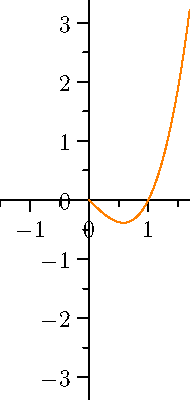 import graph;
size(0,200);

real f(real x) { return x^3; }
real g(real x) { return x^3-x; }

draw(graph(f,-1.5,0),invisible);
draw(graph(f,0,1.5),invisible);
draw(graph(g,0,1.7),orange);

xaxis(RightTicks);
yaxis(LeftTicks);


